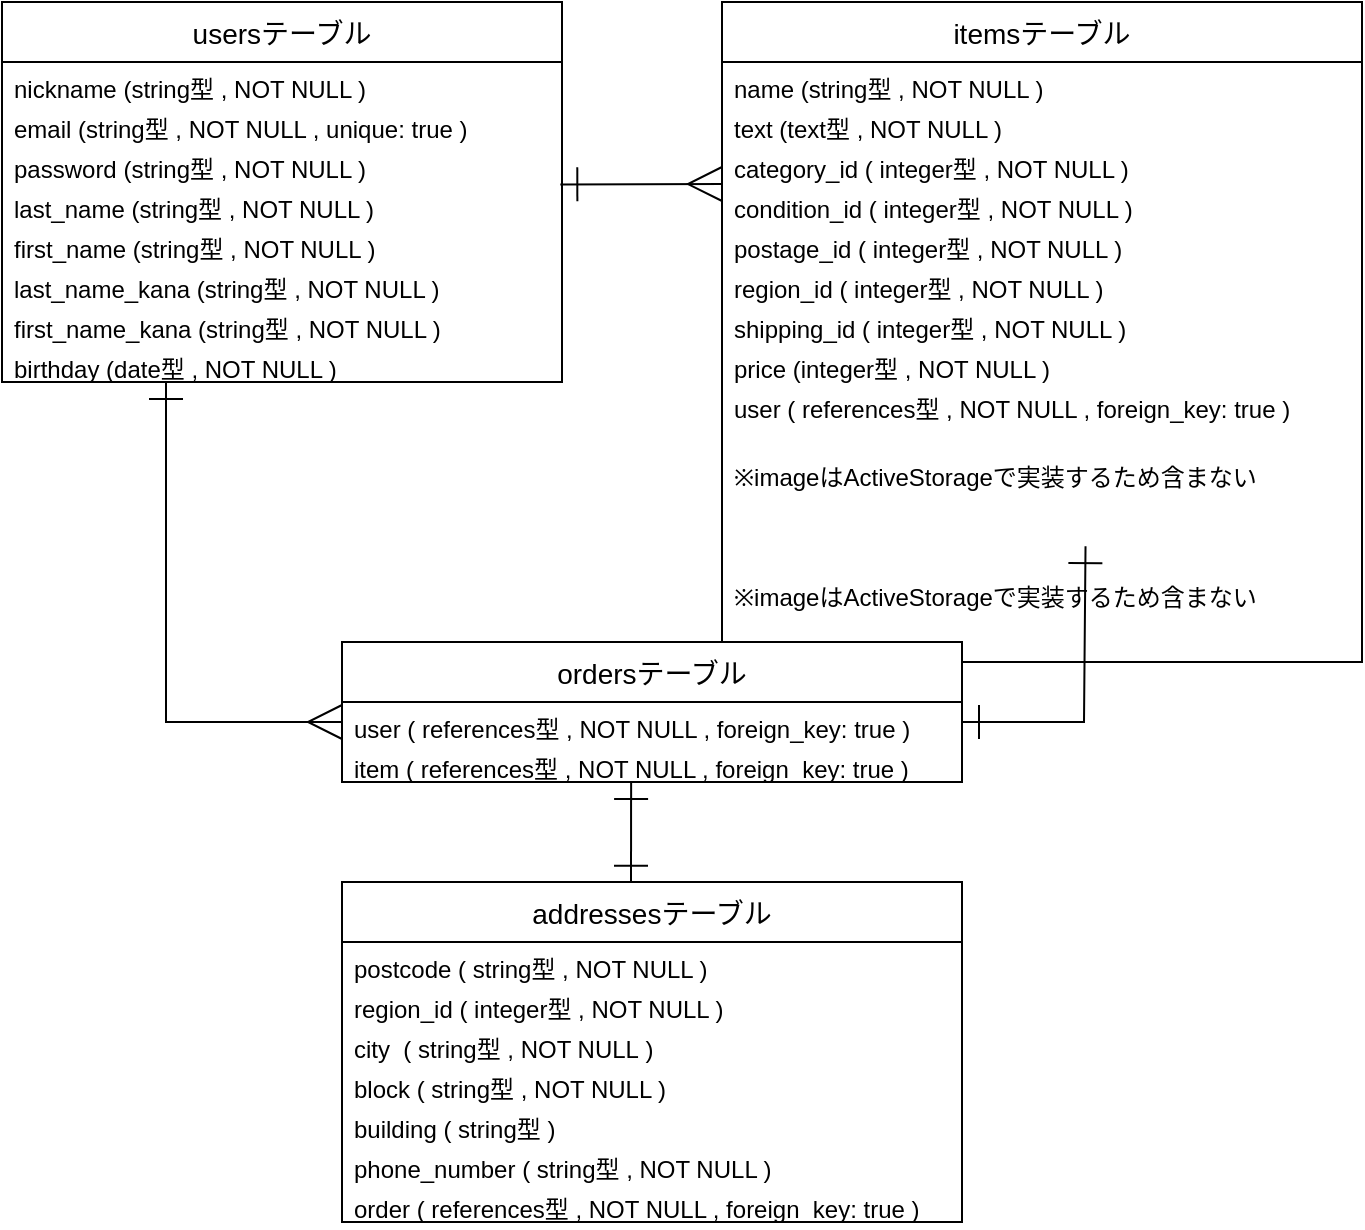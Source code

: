 <mxfile>
    <diagram id="PaY_bYhrbuSEeEj5wkpq" name="ページ1">
        <mxGraphModel dx="792" dy="370" grid="1" gridSize="10" guides="1" tooltips="1" connect="1" arrows="1" fold="1" page="1" pageScale="1" pageWidth="827" pageHeight="1169" math="0" shadow="0">
            <root>
                <mxCell id="0"/>
                <mxCell id="1" parent="0"/>
                <mxCell id="2" value="usersテーブル" style="swimlane;fontStyle=0;childLayout=stackLayout;horizontal=1;startSize=30;horizontalStack=0;resizeParent=1;resizeParentMax=0;resizeLast=0;collapsible=1;marginBottom=0;align=center;fontSize=14;" parent="1" vertex="1">
                    <mxGeometry y="40" width="280" height="190" as="geometry"/>
                </mxCell>
                <mxCell id="3" value="nickname (string型 , NOT NULL )&#10;&#10;            &#10;" style="text;strokeColor=none;fillColor=none;spacingLeft=4;spacingRight=4;overflow=hidden;rotatable=0;points=[[0,0.5],[1,0.5]];portConstraint=eastwest;fontSize=12;" parent="2" vertex="1">
                    <mxGeometry y="30" width="280" height="20" as="geometry"/>
                </mxCell>
                <mxCell id="4" value="email (string型 , NOT NULL , unique: true )&#10;&#10;" style="text;strokeColor=none;fillColor=none;spacingLeft=4;spacingRight=4;overflow=hidden;rotatable=0;points=[[0,0.5],[1,0.5]];portConstraint=eastwest;fontSize=12;" parent="2" vertex="1">
                    <mxGeometry y="50" width="280" height="20" as="geometry"/>
                </mxCell>
                <mxCell id="14" value="password (string型 , NOT NULL )" style="text;strokeColor=none;fillColor=none;spacingLeft=4;spacingRight=4;overflow=hidden;rotatable=0;points=[[0,0.5],[1,0.5]];portConstraint=eastwest;fontSize=12;" parent="2" vertex="1">
                    <mxGeometry y="70" width="280" height="20" as="geometry"/>
                </mxCell>
                <mxCell id="5" value="last_name (string型 , NOT NULL )" style="text;strokeColor=none;fillColor=none;spacingLeft=4;spacingRight=4;overflow=hidden;rotatable=0;points=[[0,0.5],[1,0.5]];portConstraint=eastwest;fontSize=12;" parent="2" vertex="1">
                    <mxGeometry y="90" width="280" height="20" as="geometry"/>
                </mxCell>
                <mxCell id="34" value="first_name (string型 , NOT NULL )" style="text;strokeColor=none;fillColor=none;spacingLeft=4;spacingRight=4;overflow=hidden;rotatable=0;points=[[0,0.5],[1,0.5]];portConstraint=eastwest;fontSize=12;" parent="2" vertex="1">
                    <mxGeometry y="110" width="280" height="20" as="geometry"/>
                </mxCell>
                <mxCell id="35" value="last_name_kana (string型 , NOT NULL )" style="text;strokeColor=none;fillColor=none;spacingLeft=4;spacingRight=4;overflow=hidden;rotatable=0;points=[[0,0.5],[1,0.5]];portConstraint=eastwest;fontSize=12;" parent="2" vertex="1">
                    <mxGeometry y="130" width="280" height="20" as="geometry"/>
                </mxCell>
                <mxCell id="36" value="first_name_kana (string型 , NOT NULL )" style="text;strokeColor=none;fillColor=none;spacingLeft=4;spacingRight=4;overflow=hidden;rotatable=0;points=[[0,0.5],[1,0.5]];portConstraint=eastwest;fontSize=12;" parent="2" vertex="1">
                    <mxGeometry y="150" width="280" height="20" as="geometry"/>
                </mxCell>
                <mxCell id="49" value="birthday (date型 , NOT NULL )" style="text;strokeColor=none;fillColor=none;spacingLeft=4;spacingRight=4;overflow=hidden;rotatable=0;points=[[0,0.5],[1,0.5]];portConstraint=eastwest;fontSize=12;" vertex="1" parent="2">
                    <mxGeometry y="170" width="280" height="20" as="geometry"/>
                </mxCell>
                <mxCell id="6" value="itemsテーブル" style="swimlane;fontStyle=0;childLayout=stackLayout;horizontal=1;startSize=30;horizontalStack=0;resizeParent=1;resizeParentMax=0;resizeLast=0;collapsible=1;marginBottom=0;align=center;fontSize=14;" parent="1" vertex="1">
                    <mxGeometry x="360" y="40" width="320" height="330" as="geometry"/>
                </mxCell>
                <mxCell id="29" value="name (string型 , NOT NULL )" style="text;strokeColor=none;fillColor=none;spacingLeft=4;spacingRight=4;overflow=hidden;rotatable=0;points=[[0,0.5],[1,0.5]];portConstraint=eastwest;fontSize=12;" parent="6" vertex="1">
                    <mxGeometry y="30" width="320" height="20" as="geometry"/>
                </mxCell>
                <mxCell id="30" value="text (text型 , NOT NULL )" style="text;strokeColor=none;fillColor=none;spacingLeft=4;spacingRight=4;overflow=hidden;rotatable=0;points=[[0,0.5],[1,0.5]];portConstraint=eastwest;fontSize=12;" parent="6" vertex="1">
                    <mxGeometry y="50" width="320" height="20" as="geometry"/>
                </mxCell>
                <mxCell id="32" value="category_id ( integer型 , NOT NULL )&#10;&#10;" style="text;strokeColor=none;fillColor=none;spacingLeft=4;spacingRight=4;overflow=hidden;rotatable=0;points=[[0,0.5],[1,0.5]];portConstraint=eastwest;fontSize=12;" parent="6" vertex="1">
                    <mxGeometry y="70" width="320" height="20" as="geometry"/>
                </mxCell>
                <mxCell id="52" value="condition_id ( integer型 , NOT NULL )&#10;&#10;" style="text;strokeColor=none;fillColor=none;spacingLeft=4;spacingRight=4;overflow=hidden;rotatable=0;points=[[0,0.5],[1,0.5]];portConstraint=eastwest;fontSize=12;" vertex="1" parent="6">
                    <mxGeometry y="90" width="320" height="20" as="geometry"/>
                </mxCell>
                <mxCell id="53" value="postage_id ( integer型 , NOT NULL )&#10;&#10;" style="text;strokeColor=none;fillColor=none;spacingLeft=4;spacingRight=4;overflow=hidden;rotatable=0;points=[[0,0.5],[1,0.5]];portConstraint=eastwest;fontSize=12;" vertex="1" parent="6">
                    <mxGeometry y="110" width="320" height="20" as="geometry"/>
                </mxCell>
                <mxCell id="54" value="region_id ( integer型 , NOT NULL )&#10;&#10;" style="text;strokeColor=none;fillColor=none;spacingLeft=4;spacingRight=4;overflow=hidden;rotatable=0;points=[[0,0.5],[1,0.5]];portConstraint=eastwest;fontSize=12;" vertex="1" parent="6">
                    <mxGeometry y="130" width="320" height="20" as="geometry"/>
                </mxCell>
                <mxCell id="55" value="shipping_id ( integer型 , NOT NULL )&#10;&#10;" style="text;strokeColor=none;fillColor=none;spacingLeft=4;spacingRight=4;overflow=hidden;rotatable=0;points=[[0,0.5],[1,0.5]];portConstraint=eastwest;fontSize=12;" vertex="1" parent="6">
                    <mxGeometry y="150" width="320" height="20" as="geometry"/>
                </mxCell>
                <mxCell id="57" value="price (integer型 , NOT NULL )" style="text;strokeColor=none;fillColor=none;spacingLeft=4;spacingRight=4;overflow=hidden;rotatable=0;points=[[0,0.5],[1,0.5]];portConstraint=eastwest;fontSize=12;" vertex="1" parent="6">
                    <mxGeometry y="170" width="320" height="20" as="geometry"/>
                </mxCell>
                <mxCell id="59" value="user ( references型 , NOT NULL , foreign_key: true )&#10;&#10;" style="text;strokeColor=none;fillColor=none;spacingLeft=4;spacingRight=4;overflow=hidden;rotatable=0;points=[[0,0.5],[1,0.5]];portConstraint=eastwest;fontSize=12;" vertex="1" parent="6">
                    <mxGeometry y="190" width="320" height="20" as="geometry"/>
                </mxCell>
                <mxCell id="60" value="&#10;※imageはActiveStorageで実装するため含まない" style="text;strokeColor=none;fillColor=none;spacingLeft=4;spacingRight=4;overflow=hidden;rotatable=0;points=[[0,0.5],[1,0.5]];portConstraint=eastwest;fontSize=12;" vertex="1" parent="6">
                    <mxGeometry y="210" width="320" height="60" as="geometry"/>
                </mxCell>
                <mxCell id="61" value="&#10;※imageはActiveStorageで実装するため含まない" style="text;strokeColor=none;fillColor=none;spacingLeft=4;spacingRight=4;overflow=hidden;rotatable=0;points=[[0,0.5],[1,0.5]];portConstraint=eastwest;fontSize=12;" vertex="1" parent="6">
                    <mxGeometry y="270" width="320" height="60" as="geometry"/>
                </mxCell>
                <mxCell id="10" value="ordersテーブル" style="swimlane;fontStyle=0;childLayout=stackLayout;horizontal=1;startSize=30;horizontalStack=0;resizeParent=1;resizeParentMax=0;resizeLast=0;collapsible=1;marginBottom=0;align=center;fontSize=14;direction=east;" parent="1" vertex="1">
                    <mxGeometry x="170" y="360" width="310" height="70" as="geometry"/>
                </mxCell>
                <mxCell id="11" value="user ( references型 , NOT NULL , foreign_key: true )&#10;" style="text;strokeColor=none;fillColor=none;spacingLeft=4;spacingRight=4;overflow=hidden;rotatable=0;points=[[0,0.5],[1,0.5]];portConstraint=eastwest;fontSize=12;" parent="10" vertex="1">
                    <mxGeometry y="30" width="310" height="20" as="geometry"/>
                </mxCell>
                <mxCell id="24" value="item ( references型 , NOT NULL , foreign_key: true )&#10;" style="text;strokeColor=none;fillColor=none;spacingLeft=4;spacingRight=4;overflow=hidden;rotatable=0;points=[[0,0.5],[1,0.5]];portConstraint=eastwest;fontSize=12;" parent="10" vertex="1">
                    <mxGeometry y="50" width="310" height="20" as="geometry"/>
                </mxCell>
                <mxCell id="22" style="edgeStyle=none;html=1;startArrow=ERone;startFill=0;endArrow=ERmany;endFill=0;exitX=0.997;exitY=0.06;exitDx=0;exitDy=0;exitPerimeter=0;targetPerimeterSpacing=15;sourcePerimeterSpacing=15;endSize=15;startSize=15;" parent="1" source="5" edge="1">
                    <mxGeometry relative="1" as="geometry">
                        <mxPoint x="160" y="112.012" as="sourcePoint"/>
                        <mxPoint x="360" y="131" as="targetPoint"/>
                        <Array as="points"/>
                    </mxGeometry>
                </mxCell>
                <mxCell id="26" style="edgeStyle=none;html=1;exitX=0;exitY=0.5;exitDx=0;exitDy=0;startArrow=ERmany;startFill=0;endArrow=ERone;endFill=0;rounded=0;targetPerimeterSpacing=15;sourcePerimeterSpacing=15;endSize=15;startSize=15;" parent="1" source="11" edge="1">
                    <mxGeometry relative="1" as="geometry">
                        <mxPoint x="82" y="230" as="targetPoint"/>
                        <Array as="points">
                            <mxPoint x="82" y="400"/>
                        </Array>
                    </mxGeometry>
                </mxCell>
                <mxCell id="44" style="edgeStyle=none;html=1;startArrow=ERone;startFill=0;endArrow=ERone;endFill=0;endSize=15;startSize=15;exitX=0.474;exitY=0.003;exitDx=0;exitDy=0;exitPerimeter=0;targetPerimeterSpacing=15;sourcePerimeterSpacing=15;" parent="1" edge="1">
                    <mxGeometry relative="1" as="geometry">
                        <mxPoint x="314.5" y="480.39" as="sourcePoint"/>
                        <mxPoint x="314.56" y="430" as="targetPoint"/>
                    </mxGeometry>
                </mxCell>
                <mxCell id="37" value="addressesテーブル" style="swimlane;fontStyle=0;childLayout=stackLayout;horizontal=1;startSize=30;horizontalStack=0;resizeParent=1;resizeParentMax=0;resizeLast=0;collapsible=1;marginBottom=0;align=center;fontSize=14;direction=east;" parent="1" vertex="1">
                    <mxGeometry x="170" y="480" width="310" height="170" as="geometry"/>
                </mxCell>
                <mxCell id="38" value="postcode ( string型 , NOT NULL )" style="text;strokeColor=none;fillColor=none;spacingLeft=4;spacingRight=4;overflow=hidden;rotatable=0;points=[[0,0.5],[1,0.5]];portConstraint=eastwest;fontSize=12;" parent="37" vertex="1">
                    <mxGeometry y="30" width="310" height="20" as="geometry"/>
                </mxCell>
                <mxCell id="39" value="region_id ( integer型 , NOT NULL ) " style="text;strokeColor=none;fillColor=none;spacingLeft=4;spacingRight=4;overflow=hidden;rotatable=0;points=[[0,0.5],[1,0.5]];portConstraint=eastwest;fontSize=12;" parent="37" vertex="1">
                    <mxGeometry y="50" width="310" height="20" as="geometry"/>
                </mxCell>
                <mxCell id="40" value="city  ( string型 , NOT NULL )" style="text;strokeColor=none;fillColor=none;spacingLeft=4;spacingRight=4;overflow=hidden;rotatable=0;points=[[0,0.5],[1,0.5]];portConstraint=eastwest;fontSize=12;" parent="37" vertex="1">
                    <mxGeometry y="70" width="310" height="20" as="geometry"/>
                </mxCell>
                <mxCell id="41" value="block ( string型 , NOT NULL )" style="text;strokeColor=none;fillColor=none;spacingLeft=4;spacingRight=4;overflow=hidden;rotatable=0;points=[[0,0.5],[1,0.5]];portConstraint=eastwest;fontSize=12;" parent="37" vertex="1">
                    <mxGeometry y="90" width="310" height="20" as="geometry"/>
                </mxCell>
                <mxCell id="42" value="building ( string型 )&#10;" style="text;strokeColor=none;fillColor=none;spacingLeft=4;spacingRight=4;overflow=hidden;rotatable=0;points=[[0,0.5],[1,0.5]];portConstraint=eastwest;fontSize=12;" parent="37" vertex="1">
                    <mxGeometry y="110" width="310" height="20" as="geometry"/>
                </mxCell>
                <mxCell id="50" value="phone_number ( string型 , NOT NULL )" style="text;strokeColor=none;fillColor=none;spacingLeft=4;spacingRight=4;overflow=hidden;rotatable=0;points=[[0,0.5],[1,0.5]];portConstraint=eastwest;fontSize=12;" vertex="1" parent="37">
                    <mxGeometry y="130" width="310" height="20" as="geometry"/>
                </mxCell>
                <mxCell id="51" value="order ( references型 , NOT NULL , foreign_key: true )&#10;" style="text;strokeColor=none;fillColor=none;spacingLeft=4;spacingRight=4;overflow=hidden;rotatable=0;points=[[0,0.5],[1,0.5]];portConstraint=eastwest;fontSize=12;" vertex="1" parent="37">
                    <mxGeometry y="150" width="310" height="20" as="geometry"/>
                </mxCell>
                <mxCell id="43" style="edgeStyle=none;html=1;exitX=1;exitY=0.5;exitDx=0;exitDy=0;startArrow=ERone;startFill=0;endArrow=ERone;endFill=0;rounded=0;targetPerimeterSpacing=15;sourcePerimeterSpacing=15;endSize=15;startSize=15;entryX=0.568;entryY=1.035;entryDx=0;entryDy=0;entryPerimeter=0;" parent="1" source="11" target="60" edge="1">
                    <mxGeometry relative="1" as="geometry">
                        <mxPoint x="560" y="320" as="targetPoint"/>
                        <Array as="points">
                            <mxPoint x="541" y="400"/>
                        </Array>
                    </mxGeometry>
                </mxCell>
            </root>
        </mxGraphModel>
    </diagram>
</mxfile>
